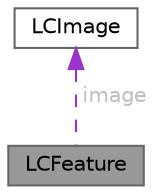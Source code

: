 digraph "LCFeature"
{
 // LATEX_PDF_SIZE
  bgcolor="transparent";
  edge [fontname=Helvetica,fontsize=10,labelfontname=Helvetica,labelfontsize=10];
  node [fontname=Helvetica,fontsize=10,shape=box,height=0.2,width=0.4];
  Node1 [id="Node000001",label="LCFeature",height=0.2,width=0.4,color="gray40", fillcolor="grey60", style="filled", fontcolor="black",tooltip=" "];
  Node2 -> Node1 [id="edge1_Node000001_Node000002",dir="back",color="darkorchid3",style="dashed",tooltip=" ",label=" image",fontcolor="grey" ];
  Node2 [id="Node000002",label="LCImage",height=0.2,width=0.4,color="gray40", fillcolor="white", style="filled",URL="$struct_l_c_image.html",tooltip=" "];
}

